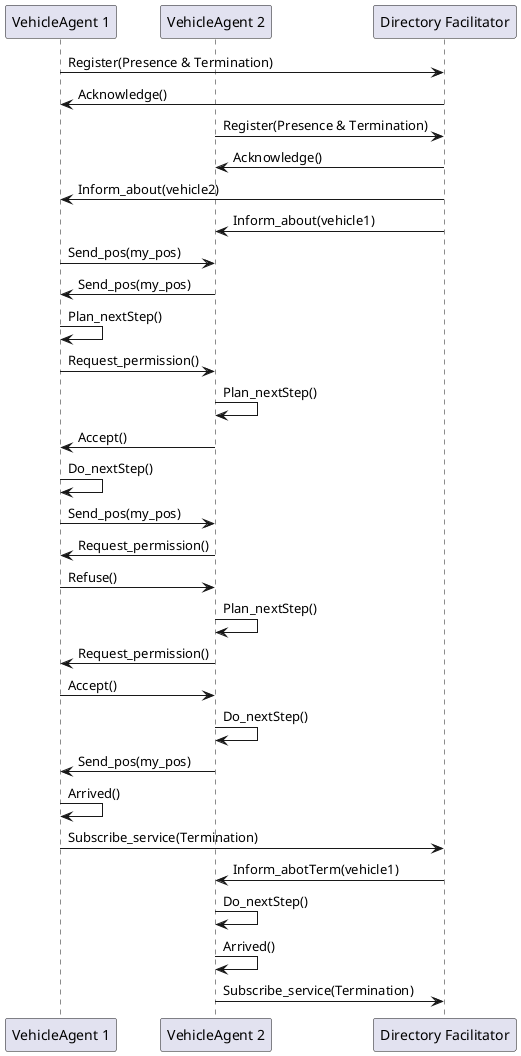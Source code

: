 @startuml
participant "VehicleAgent 1" as vehicle1
participant "VehicleAgent 2" as vehicle2
participant "Directory Facilitator" as facilitator

vehicle1 -> facilitator: Register(Presence & Termination)
facilitator -> vehicle1: Acknowledge()
vehicle2 -> facilitator: Register(Presence & Termination)
facilitator -> vehicle2: Acknowledge()
facilitator -> vehicle1: Inform_about(vehicle2)
facilitator -> vehicle2: Inform_about(vehicle1)
vehicle1 -> vehicle2: Send_pos(my_pos)
vehicle2 -> vehicle1: Send_pos(my_pos)
vehicle1 -> vehicle1: Plan_nextStep()
vehicle1 -> vehicle2: Request_permission()
vehicle2 -> vehicle2: Plan_nextStep()
vehicle2 -> vehicle1: Accept()
vehicle1 -> vehicle1: Do_nextStep()
vehicle1 -> vehicle2: Send_pos(my_pos)
vehicle2 -> vehicle1: Request_permission()
vehicle1 -> vehicle2: Refuse()
vehicle2 -> vehicle2: Plan_nextStep()
vehicle2 -> vehicle1: Request_permission()
vehicle1 -> vehicle2: Accept()
vehicle2 -> vehicle2: Do_nextStep()
vehicle2 -> vehicle1: Send_pos(my_pos)
vehicle1 -> vehicle1: Arrived()
vehicle1 -> facilitator: Subscribe_service(Termination)
facilitator -> vehicle2: Inform_abotTerm(vehicle1)
vehicle2 -> vehicle2: Do_nextStep()
vehicle2 -> vehicle2 : Arrived()
vehicle2 -> facilitator: Subscribe_service(Termination)


@enduml